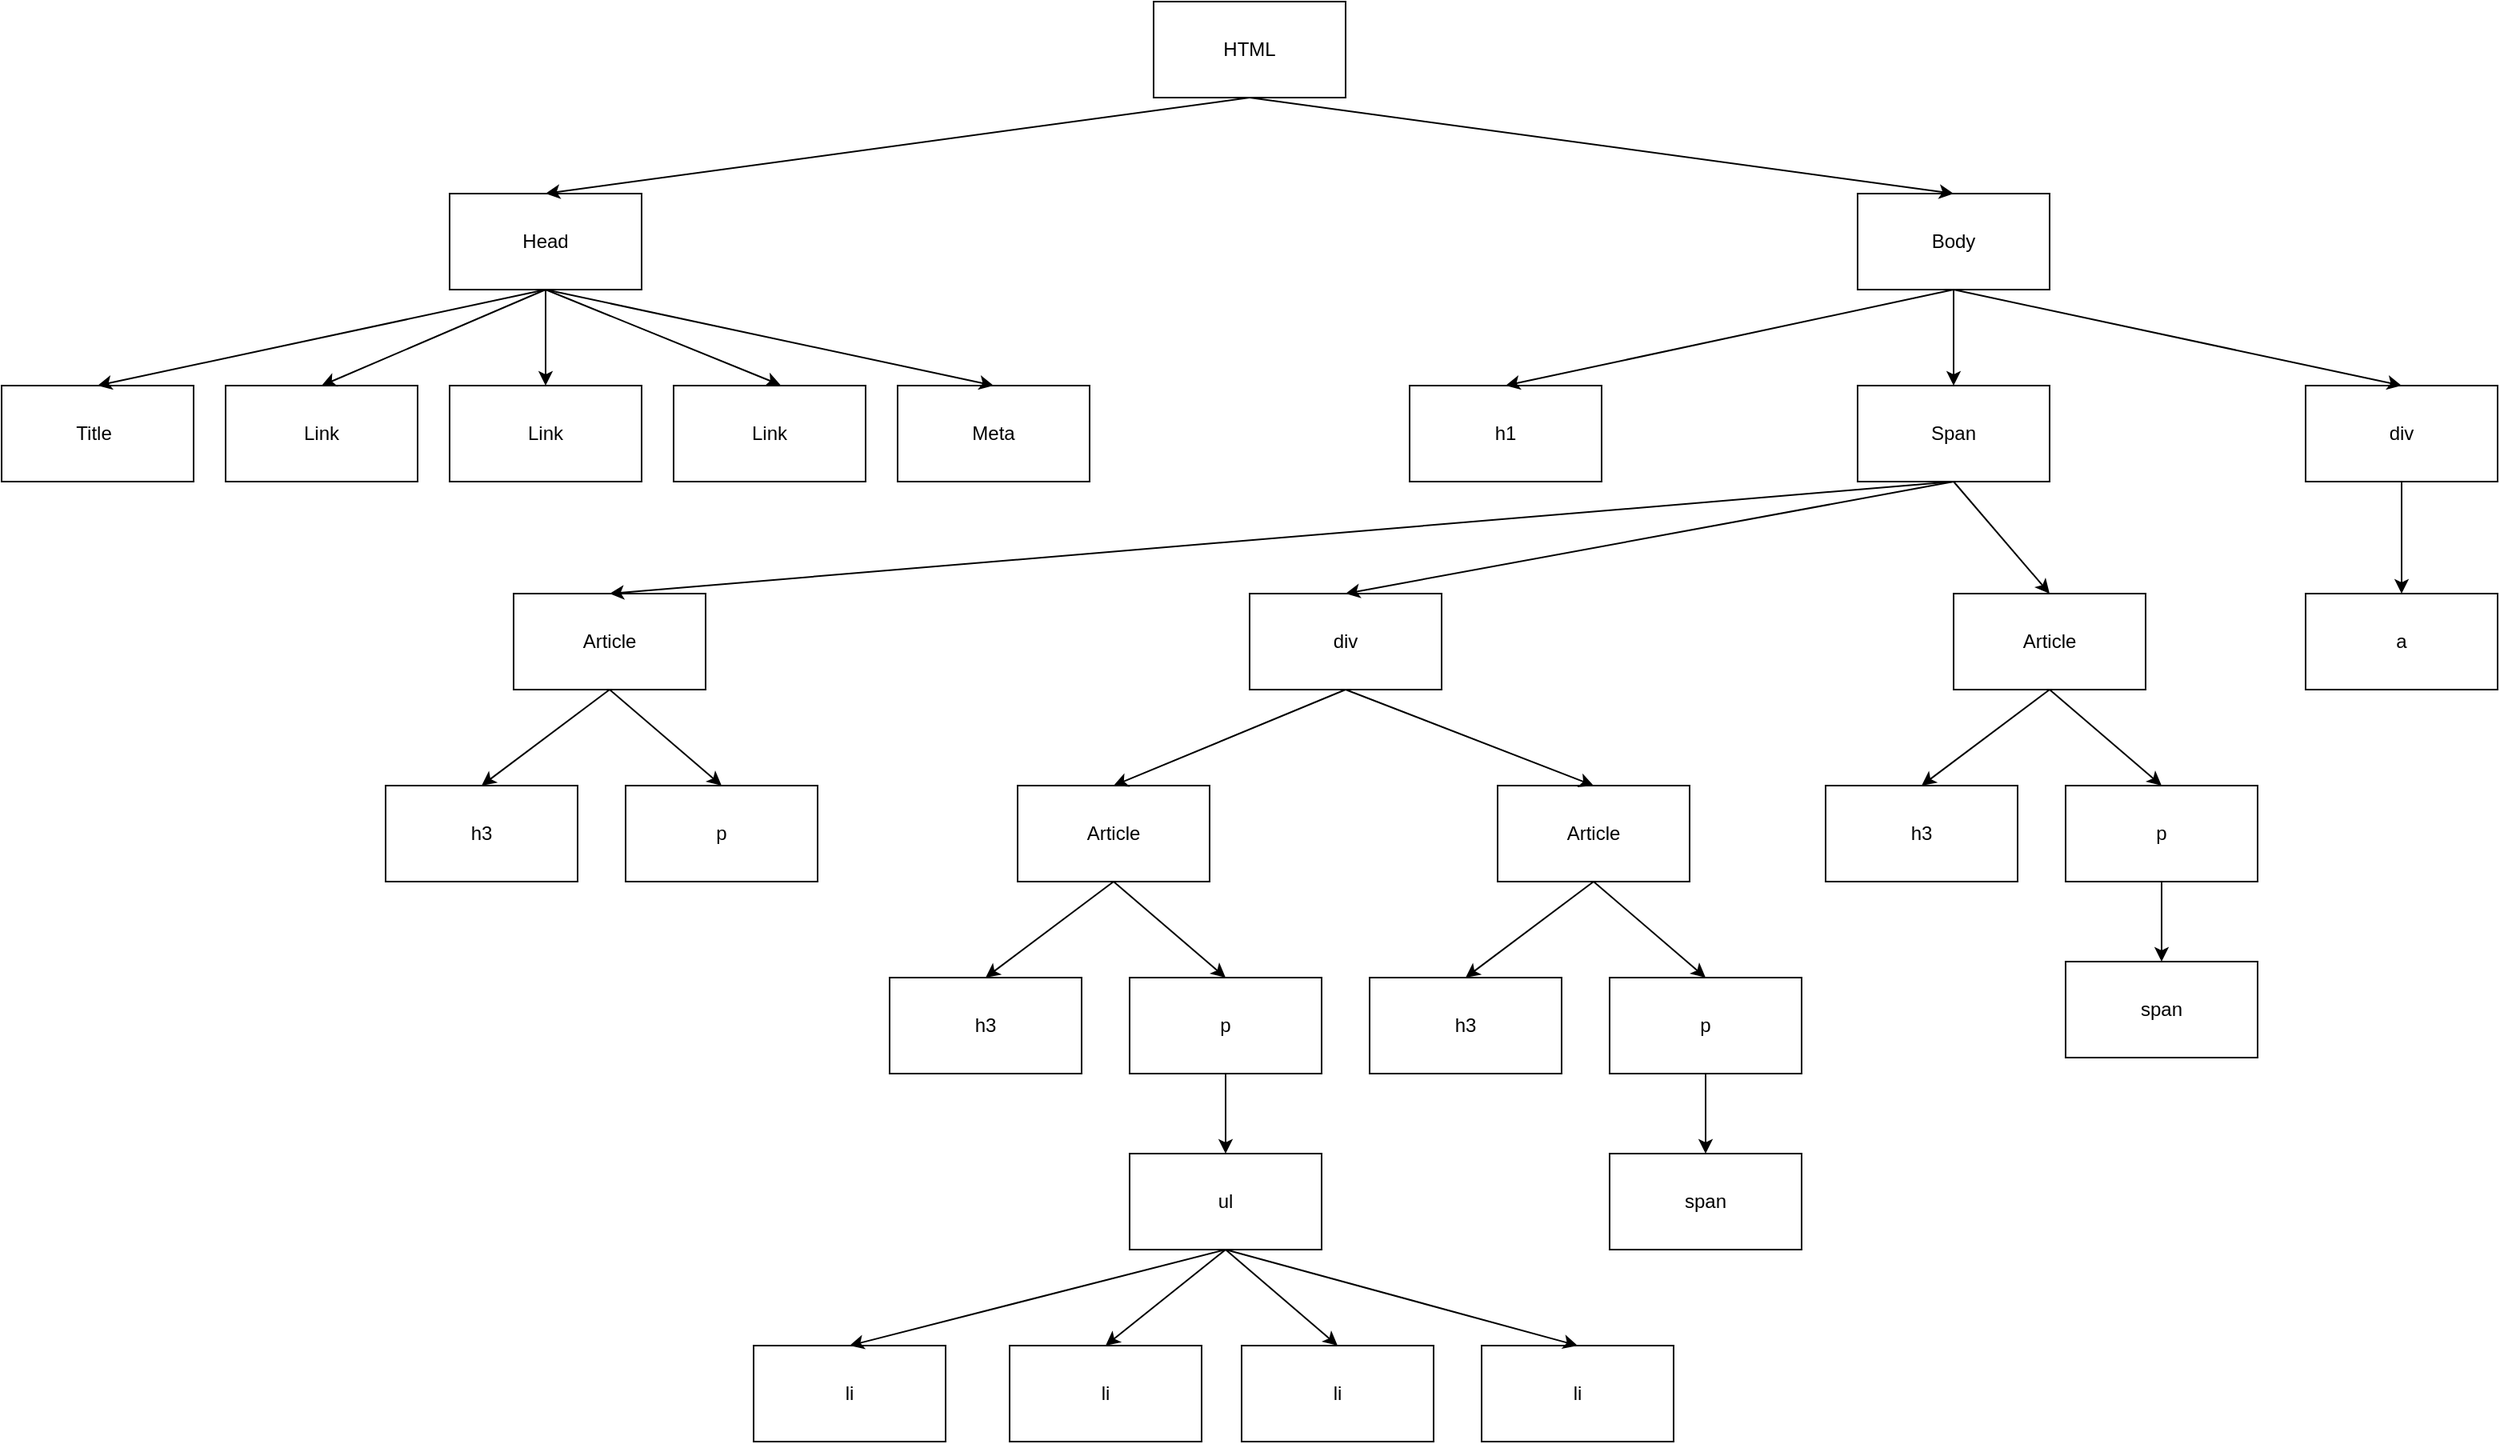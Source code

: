 <mxfile version="23.1.2" type="device">
  <diagram name="Page-1" id="UN0fE-0laq-I7eyZhQYe">
    <mxGraphModel dx="2261" dy="774" grid="1" gridSize="10" guides="1" tooltips="1" connect="1" arrows="1" fold="1" page="1" pageScale="1" pageWidth="827" pageHeight="1169" math="0" shadow="0">
      <root>
        <mxCell id="0" />
        <mxCell id="1" parent="0" />
        <mxCell id="15mg6OBG5XCF4PMPHNtp-2" value="HTML" style="rounded=0;whiteSpace=wrap;html=1;" parent="1" vertex="1">
          <mxGeometry x="360" width="120" height="60" as="geometry" />
        </mxCell>
        <mxCell id="15mg6OBG5XCF4PMPHNtp-3" value="Head" style="rounded=0;whiteSpace=wrap;html=1;" parent="1" vertex="1">
          <mxGeometry x="-80" y="120" width="120" height="60" as="geometry" />
        </mxCell>
        <mxCell id="15mg6OBG5XCF4PMPHNtp-5" value="Body" style="rounded=0;whiteSpace=wrap;html=1;" parent="1" vertex="1">
          <mxGeometry x="800" y="120" width="120" height="60" as="geometry" />
        </mxCell>
        <mxCell id="15mg6OBG5XCF4PMPHNtp-6" value="Link" style="rounded=0;whiteSpace=wrap;html=1;" parent="1" vertex="1">
          <mxGeometry x="-80" y="240" width="120" height="60" as="geometry" />
        </mxCell>
        <mxCell id="15mg6OBG5XCF4PMPHNtp-7" value="Link" style="rounded=0;whiteSpace=wrap;html=1;" parent="1" vertex="1">
          <mxGeometry x="60" y="240" width="120" height="60" as="geometry" />
        </mxCell>
        <mxCell id="15mg6OBG5XCF4PMPHNtp-8" value="Meta" style="rounded=0;whiteSpace=wrap;html=1;" parent="1" vertex="1">
          <mxGeometry x="200" y="240" width="120" height="60" as="geometry" />
        </mxCell>
        <mxCell id="15mg6OBG5XCF4PMPHNtp-9" value="Link" style="rounded=0;whiteSpace=wrap;html=1;" parent="1" vertex="1">
          <mxGeometry x="-220" y="240" width="120" height="60" as="geometry" />
        </mxCell>
        <mxCell id="15mg6OBG5XCF4PMPHNtp-10" value="Title&lt;span style=&quot;white-space: pre;&quot;&gt;&#x9;&lt;/span&gt;" style="rounded=0;whiteSpace=wrap;html=1;" parent="1" vertex="1">
          <mxGeometry x="-360" y="240" width="120" height="60" as="geometry" />
        </mxCell>
        <mxCell id="15mg6OBG5XCF4PMPHNtp-11" value="" style="endArrow=classic;html=1;rounded=0;exitX=0.5;exitY=1;exitDx=0;exitDy=0;entryX=0.5;entryY=0;entryDx=0;entryDy=0;" parent="1" source="15mg6OBG5XCF4PMPHNtp-3" target="15mg6OBG5XCF4PMPHNtp-6" edge="1">
          <mxGeometry width="50" height="50" relative="1" as="geometry">
            <mxPoint x="-130" y="290" as="sourcePoint" />
            <mxPoint x="-80" y="240" as="targetPoint" />
          </mxGeometry>
        </mxCell>
        <mxCell id="15mg6OBG5XCF4PMPHNtp-12" value="" style="endArrow=classic;html=1;rounded=0;exitX=0.5;exitY=1;exitDx=0;exitDy=0;entryX=0.557;entryY=-0.006;entryDx=0;entryDy=0;entryPerimeter=0;" parent="1" source="15mg6OBG5XCF4PMPHNtp-3" target="15mg6OBG5XCF4PMPHNtp-7" edge="1">
          <mxGeometry width="50" height="50" relative="1" as="geometry">
            <mxPoint x="-10" y="190" as="sourcePoint" />
            <mxPoint x="-10" y="250" as="targetPoint" />
          </mxGeometry>
        </mxCell>
        <mxCell id="15mg6OBG5XCF4PMPHNtp-13" value="" style="endArrow=classic;html=1;rounded=0;entryX=0.5;entryY=0;entryDx=0;entryDy=0;" parent="1" target="15mg6OBG5XCF4PMPHNtp-8" edge="1">
          <mxGeometry width="50" height="50" relative="1" as="geometry">
            <mxPoint x="-20" y="180" as="sourcePoint" />
            <mxPoint x="137" y="250" as="targetPoint" />
          </mxGeometry>
        </mxCell>
        <mxCell id="15mg6OBG5XCF4PMPHNtp-14" value="" style="endArrow=classic;html=1;rounded=0;entryX=0.5;entryY=0;entryDx=0;entryDy=0;" parent="1" target="15mg6OBG5XCF4PMPHNtp-10" edge="1">
          <mxGeometry width="50" height="50" relative="1" as="geometry">
            <mxPoint x="-20" y="180" as="sourcePoint" />
            <mxPoint x="270" y="250" as="targetPoint" />
          </mxGeometry>
        </mxCell>
        <mxCell id="15mg6OBG5XCF4PMPHNtp-15" value="" style="endArrow=classic;html=1;rounded=0;entryX=0.5;entryY=0;entryDx=0;entryDy=0;" parent="1" target="15mg6OBG5XCF4PMPHNtp-9" edge="1">
          <mxGeometry width="50" height="50" relative="1" as="geometry">
            <mxPoint x="-20" y="180" as="sourcePoint" />
            <mxPoint x="280" y="260" as="targetPoint" />
          </mxGeometry>
        </mxCell>
        <mxCell id="15mg6OBG5XCF4PMPHNtp-17" value="" style="endArrow=classic;html=1;rounded=0;entryX=0.5;entryY=0;entryDx=0;entryDy=0;exitX=0.5;exitY=1;exitDx=0;exitDy=0;" parent="1" source="15mg6OBG5XCF4PMPHNtp-2" target="15mg6OBG5XCF4PMPHNtp-3" edge="1">
          <mxGeometry width="50" height="50" relative="1" as="geometry">
            <mxPoint x="310" y="140" as="sourcePoint" />
            <mxPoint x="360" y="90" as="targetPoint" />
          </mxGeometry>
        </mxCell>
        <mxCell id="15mg6OBG5XCF4PMPHNtp-19" value="" style="endArrow=classic;html=1;rounded=0;exitX=0.5;exitY=1;exitDx=0;exitDy=0;entryX=0.5;entryY=0;entryDx=0;entryDy=0;" parent="1" source="15mg6OBG5XCF4PMPHNtp-2" target="15mg6OBG5XCF4PMPHNtp-5" edge="1">
          <mxGeometry width="50" height="50" relative="1" as="geometry">
            <mxPoint x="570" y="330" as="sourcePoint" />
            <mxPoint x="620" y="280" as="targetPoint" />
          </mxGeometry>
        </mxCell>
        <mxCell id="15mg6OBG5XCF4PMPHNtp-20" value="h1" style="rounded=0;whiteSpace=wrap;html=1;" parent="1" vertex="1">
          <mxGeometry x="520" y="240" width="120" height="60" as="geometry" />
        </mxCell>
        <mxCell id="15mg6OBG5XCF4PMPHNtp-21" value="Span" style="rounded=0;whiteSpace=wrap;html=1;" parent="1" vertex="1">
          <mxGeometry x="800" y="240" width="120" height="60" as="geometry" />
        </mxCell>
        <mxCell id="XQ5-1rQHwUtrlXhFMyS7-2" style="edgeStyle=orthogonalEdgeStyle;rounded=0;orthogonalLoop=1;jettySize=auto;html=1;" edge="1" parent="1" source="15mg6OBG5XCF4PMPHNtp-22" target="XQ5-1rQHwUtrlXhFMyS7-1">
          <mxGeometry relative="1" as="geometry" />
        </mxCell>
        <mxCell id="15mg6OBG5XCF4PMPHNtp-22" value="div" style="rounded=0;whiteSpace=wrap;html=1;" parent="1" vertex="1">
          <mxGeometry x="1080" y="240" width="120" height="60" as="geometry" />
        </mxCell>
        <mxCell id="15mg6OBG5XCF4PMPHNtp-23" value="Article" style="rounded=0;whiteSpace=wrap;html=1;" parent="1" vertex="1">
          <mxGeometry x="-40" y="370" width="120" height="60" as="geometry" />
        </mxCell>
        <mxCell id="15mg6OBG5XCF4PMPHNtp-24" value="h3" style="rounded=0;whiteSpace=wrap;html=1;" parent="1" vertex="1">
          <mxGeometry x="-120" y="490" width="120" height="60" as="geometry" />
        </mxCell>
        <mxCell id="15mg6OBG5XCF4PMPHNtp-25" value="p" style="rounded=0;whiteSpace=wrap;html=1;" parent="1" vertex="1">
          <mxGeometry x="30" y="490" width="120" height="60" as="geometry" />
        </mxCell>
        <mxCell id="15mg6OBG5XCF4PMPHNtp-26" value="" style="endArrow=classic;html=1;rounded=0;exitX=0.5;exitY=1;exitDx=0;exitDy=0;entryX=0.5;entryY=0;entryDx=0;entryDy=0;" parent="1" source="15mg6OBG5XCF4PMPHNtp-23" target="15mg6OBG5XCF4PMPHNtp-24" edge="1">
          <mxGeometry width="50" height="50" relative="1" as="geometry">
            <mxPoint x="-70" y="460" as="sourcePoint" />
            <mxPoint x="-20" y="410" as="targetPoint" />
          </mxGeometry>
        </mxCell>
        <mxCell id="15mg6OBG5XCF4PMPHNtp-27" value="" style="endArrow=classic;html=1;rounded=0;entryX=0.5;entryY=0;entryDx=0;entryDy=0;" parent="1" target="15mg6OBG5XCF4PMPHNtp-25" edge="1">
          <mxGeometry width="50" height="50" relative="1" as="geometry">
            <mxPoint x="20" y="430" as="sourcePoint" />
            <mxPoint x="-70" y="500" as="targetPoint" />
          </mxGeometry>
        </mxCell>
        <mxCell id="15mg6OBG5XCF4PMPHNtp-28" value="" style="endArrow=classic;html=1;rounded=0;exitX=0.5;exitY=1;exitDx=0;exitDy=0;entryX=0.5;entryY=0;entryDx=0;entryDy=0;" parent="1" source="15mg6OBG5XCF4PMPHNtp-21" target="15mg6OBG5XCF4PMPHNtp-23" edge="1">
          <mxGeometry width="50" height="50" relative="1" as="geometry">
            <mxPoint x="630" y="450" as="sourcePoint" />
            <mxPoint x="680" y="400" as="targetPoint" />
          </mxGeometry>
        </mxCell>
        <mxCell id="15mg6OBG5XCF4PMPHNtp-41" value="Article" style="rounded=0;whiteSpace=wrap;html=1;" parent="1" vertex="1">
          <mxGeometry x="275" y="490" width="120" height="60" as="geometry" />
        </mxCell>
        <mxCell id="15mg6OBG5XCF4PMPHNtp-42" value="h3" style="rounded=0;whiteSpace=wrap;html=1;" parent="1" vertex="1">
          <mxGeometry x="195" y="610" width="120" height="60" as="geometry" />
        </mxCell>
        <mxCell id="15mg6OBG5XCF4PMPHNtp-43" value="p" style="rounded=0;whiteSpace=wrap;html=1;" parent="1" vertex="1">
          <mxGeometry x="345" y="610" width="120" height="60" as="geometry" />
        </mxCell>
        <mxCell id="15mg6OBG5XCF4PMPHNtp-44" value="" style="endArrow=classic;html=1;rounded=0;exitX=0.5;exitY=1;exitDx=0;exitDy=0;entryX=0.5;entryY=0;entryDx=0;entryDy=0;" parent="1" source="15mg6OBG5XCF4PMPHNtp-41" target="15mg6OBG5XCF4PMPHNtp-42" edge="1">
          <mxGeometry width="50" height="50" relative="1" as="geometry">
            <mxPoint x="245" y="580" as="sourcePoint" />
            <mxPoint x="295" y="530" as="targetPoint" />
          </mxGeometry>
        </mxCell>
        <mxCell id="15mg6OBG5XCF4PMPHNtp-45" value="" style="endArrow=classic;html=1;rounded=0;entryX=0.5;entryY=0;entryDx=0;entryDy=0;" parent="1" target="15mg6OBG5XCF4PMPHNtp-43" edge="1">
          <mxGeometry width="50" height="50" relative="1" as="geometry">
            <mxPoint x="335" y="550" as="sourcePoint" />
            <mxPoint x="245" y="620" as="targetPoint" />
          </mxGeometry>
        </mxCell>
        <mxCell id="15mg6OBG5XCF4PMPHNtp-46" value="Article" style="rounded=0;whiteSpace=wrap;html=1;" parent="1" vertex="1">
          <mxGeometry x="575" y="490" width="120" height="60" as="geometry" />
        </mxCell>
        <mxCell id="15mg6OBG5XCF4PMPHNtp-47" value="h3" style="rounded=0;whiteSpace=wrap;html=1;" parent="1" vertex="1">
          <mxGeometry x="495" y="610" width="120" height="60" as="geometry" />
        </mxCell>
        <mxCell id="15mg6OBG5XCF4PMPHNtp-48" value="p" style="rounded=0;whiteSpace=wrap;html=1;" parent="1" vertex="1">
          <mxGeometry x="645" y="610" width="120" height="60" as="geometry" />
        </mxCell>
        <mxCell id="15mg6OBG5XCF4PMPHNtp-49" value="" style="endArrow=classic;html=1;rounded=0;exitX=0.5;exitY=1;exitDx=0;exitDy=0;entryX=0.5;entryY=0;entryDx=0;entryDy=0;" parent="1" source="15mg6OBG5XCF4PMPHNtp-46" target="15mg6OBG5XCF4PMPHNtp-47" edge="1">
          <mxGeometry width="50" height="50" relative="1" as="geometry">
            <mxPoint x="545" y="580" as="sourcePoint" />
            <mxPoint x="595" y="530" as="targetPoint" />
          </mxGeometry>
        </mxCell>
        <mxCell id="15mg6OBG5XCF4PMPHNtp-50" value="" style="endArrow=classic;html=1;rounded=0;entryX=0.5;entryY=0;entryDx=0;entryDy=0;" parent="1" target="15mg6OBG5XCF4PMPHNtp-48" edge="1">
          <mxGeometry width="50" height="50" relative="1" as="geometry">
            <mxPoint x="635" y="550" as="sourcePoint" />
            <mxPoint x="545" y="620" as="targetPoint" />
          </mxGeometry>
        </mxCell>
        <mxCell id="15mg6OBG5XCF4PMPHNtp-53" value="" style="endArrow=classic;html=1;rounded=0;exitX=0.5;exitY=1;exitDx=0;exitDy=0;entryX=0.5;entryY=0;entryDx=0;entryDy=0;" parent="1" source="15mg6OBG5XCF4PMPHNtp-5" target="15mg6OBG5XCF4PMPHNtp-22" edge="1">
          <mxGeometry width="50" height="50" relative="1" as="geometry">
            <mxPoint x="990" y="460" as="sourcePoint" />
            <mxPoint x="1040" y="410" as="targetPoint" />
          </mxGeometry>
        </mxCell>
        <mxCell id="15mg6OBG5XCF4PMPHNtp-54" value="" style="endArrow=classic;html=1;rounded=0;exitX=0.5;exitY=1;exitDx=0;exitDy=0;entryX=0.5;entryY=0;entryDx=0;entryDy=0;" parent="1" source="15mg6OBG5XCF4PMPHNtp-5" target="15mg6OBG5XCF4PMPHNtp-20" edge="1">
          <mxGeometry width="50" height="50" relative="1" as="geometry">
            <mxPoint x="870" y="190" as="sourcePoint" />
            <mxPoint x="1150" y="250" as="targetPoint" />
          </mxGeometry>
        </mxCell>
        <mxCell id="15mg6OBG5XCF4PMPHNtp-55" value="" style="endArrow=classic;html=1;rounded=0;exitX=0.5;exitY=1;exitDx=0;exitDy=0;entryX=0.5;entryY=0;entryDx=0;entryDy=0;" parent="1" source="15mg6OBG5XCF4PMPHNtp-5" target="15mg6OBG5XCF4PMPHNtp-21" edge="1">
          <mxGeometry width="50" height="50" relative="1" as="geometry">
            <mxPoint x="860" y="280" as="sourcePoint" />
            <mxPoint x="910" y="230" as="targetPoint" />
          </mxGeometry>
        </mxCell>
        <mxCell id="15mg6OBG5XCF4PMPHNtp-56" value="Article" style="rounded=0;whiteSpace=wrap;html=1;" parent="1" vertex="1">
          <mxGeometry x="860" y="370" width="120" height="60" as="geometry" />
        </mxCell>
        <mxCell id="15mg6OBG5XCF4PMPHNtp-57" value="h3" style="rounded=0;whiteSpace=wrap;html=1;" parent="1" vertex="1">
          <mxGeometry x="780" y="490" width="120" height="60" as="geometry" />
        </mxCell>
        <mxCell id="15mg6OBG5XCF4PMPHNtp-58" value="p" style="rounded=0;whiteSpace=wrap;html=1;" parent="1" vertex="1">
          <mxGeometry x="930" y="490" width="120" height="60" as="geometry" />
        </mxCell>
        <mxCell id="15mg6OBG5XCF4PMPHNtp-59" value="" style="endArrow=classic;html=1;rounded=0;exitX=0.5;exitY=1;exitDx=0;exitDy=0;entryX=0.5;entryY=0;entryDx=0;entryDy=0;" parent="1" source="15mg6OBG5XCF4PMPHNtp-56" target="15mg6OBG5XCF4PMPHNtp-57" edge="1">
          <mxGeometry width="50" height="50" relative="1" as="geometry">
            <mxPoint x="830" y="460" as="sourcePoint" />
            <mxPoint x="880" y="410" as="targetPoint" />
          </mxGeometry>
        </mxCell>
        <mxCell id="15mg6OBG5XCF4PMPHNtp-60" value="" style="endArrow=classic;html=1;rounded=0;entryX=0.5;entryY=0;entryDx=0;entryDy=0;" parent="1" target="15mg6OBG5XCF4PMPHNtp-58" edge="1">
          <mxGeometry width="50" height="50" relative="1" as="geometry">
            <mxPoint x="920" y="430" as="sourcePoint" />
            <mxPoint x="830" y="500" as="targetPoint" />
          </mxGeometry>
        </mxCell>
        <mxCell id="15mg6OBG5XCF4PMPHNtp-61" value="" style="endArrow=classic;html=1;rounded=0;entryX=0.5;entryY=0;entryDx=0;entryDy=0;" parent="1" target="15mg6OBG5XCF4PMPHNtp-56" edge="1">
          <mxGeometry width="50" height="50" relative="1" as="geometry">
            <mxPoint x="860" y="300" as="sourcePoint" />
            <mxPoint x="1000" y="380" as="targetPoint" />
          </mxGeometry>
        </mxCell>
        <mxCell id="15mg6OBG5XCF4PMPHNtp-62" value="ul" style="rounded=0;whiteSpace=wrap;html=1;" parent="1" vertex="1">
          <mxGeometry x="345" y="720" width="120" height="60" as="geometry" />
        </mxCell>
        <mxCell id="15mg6OBG5XCF4PMPHNtp-63" value="&lt;div&gt;li&lt;/div&gt;" style="rounded=0;whiteSpace=wrap;html=1;" parent="1" vertex="1">
          <mxGeometry x="110" y="840" width="120" height="60" as="geometry" />
        </mxCell>
        <mxCell id="15mg6OBG5XCF4PMPHNtp-64" value="&lt;div&gt;li&lt;/div&gt;" style="rounded=0;whiteSpace=wrap;html=1;" parent="1" vertex="1">
          <mxGeometry x="270" y="840" width="120" height="60" as="geometry" />
        </mxCell>
        <mxCell id="15mg6OBG5XCF4PMPHNtp-65" value="&lt;div&gt;li&lt;/div&gt;" style="rounded=0;whiteSpace=wrap;html=1;" parent="1" vertex="1">
          <mxGeometry x="565" y="840" width="120" height="60" as="geometry" />
        </mxCell>
        <mxCell id="15mg6OBG5XCF4PMPHNtp-66" value="&lt;div&gt;li&lt;/div&gt;" style="rounded=0;whiteSpace=wrap;html=1;" parent="1" vertex="1">
          <mxGeometry x="415" y="840" width="120" height="60" as="geometry" />
        </mxCell>
        <mxCell id="15mg6OBG5XCF4PMPHNtp-67" value="" style="endArrow=classic;html=1;rounded=0;exitX=0.5;exitY=1;exitDx=0;exitDy=0;entryX=0.5;entryY=0;entryDx=0;entryDy=0;" parent="1" source="15mg6OBG5XCF4PMPHNtp-62" target="15mg6OBG5XCF4PMPHNtp-65" edge="1">
          <mxGeometry width="50" height="50" relative="1" as="geometry">
            <mxPoint x="425" y="820" as="sourcePoint" />
            <mxPoint x="475" y="770" as="targetPoint" />
          </mxGeometry>
        </mxCell>
        <mxCell id="15mg6OBG5XCF4PMPHNtp-68" value="" style="endArrow=classic;html=1;rounded=0;exitX=0.5;exitY=1;exitDx=0;exitDy=0;entryX=0.5;entryY=0;entryDx=0;entryDy=0;" parent="1" source="15mg6OBG5XCF4PMPHNtp-62" target="15mg6OBG5XCF4PMPHNtp-66" edge="1">
          <mxGeometry width="50" height="50" relative="1" as="geometry">
            <mxPoint x="335" y="790" as="sourcePoint" />
            <mxPoint x="560" y="850" as="targetPoint" />
          </mxGeometry>
        </mxCell>
        <mxCell id="15mg6OBG5XCF4PMPHNtp-70" value="" style="endArrow=classic;html=1;rounded=0;exitX=0.5;exitY=1;exitDx=0;exitDy=0;entryX=0.5;entryY=0;entryDx=0;entryDy=0;" parent="1" source="15mg6OBG5XCF4PMPHNtp-62" target="15mg6OBG5XCF4PMPHNtp-64" edge="1">
          <mxGeometry width="50" height="50" relative="1" as="geometry">
            <mxPoint x="335" y="790" as="sourcePoint" />
            <mxPoint x="410" y="850" as="targetPoint" />
          </mxGeometry>
        </mxCell>
        <mxCell id="15mg6OBG5XCF4PMPHNtp-71" value="" style="endArrow=classic;html=1;rounded=0;entryX=0.5;entryY=0;entryDx=0;entryDy=0;exitX=0.5;exitY=1;exitDx=0;exitDy=0;" parent="1" target="15mg6OBG5XCF4PMPHNtp-63" edge="1" source="15mg6OBG5XCF4PMPHNtp-62">
          <mxGeometry width="50" height="50" relative="1" as="geometry">
            <mxPoint x="310" y="660" as="sourcePoint" />
            <mxPoint x="245" y="730" as="targetPoint" />
          </mxGeometry>
        </mxCell>
        <mxCell id="15mg6OBG5XCF4PMPHNtp-72" value="" style="endArrow=classic;html=1;rounded=0;exitX=0.5;exitY=1;exitDx=0;exitDy=0;entryX=0.5;entryY=0;entryDx=0;entryDy=0;" parent="1" source="15mg6OBG5XCF4PMPHNtp-43" target="15mg6OBG5XCF4PMPHNtp-62" edge="1">
          <mxGeometry width="50" height="50" relative="1" as="geometry">
            <mxPoint x="425" y="820" as="sourcePoint" />
            <mxPoint x="475" y="770" as="targetPoint" />
          </mxGeometry>
        </mxCell>
        <mxCell id="15mg6OBG5XCF4PMPHNtp-73" value="span" style="rounded=0;whiteSpace=wrap;html=1;" parent="1" vertex="1">
          <mxGeometry x="645" y="720" width="120" height="60" as="geometry" />
        </mxCell>
        <mxCell id="15mg6OBG5XCF4PMPHNtp-74" value="" style="endArrow=classic;html=1;rounded=0;exitX=0.5;exitY=1;exitDx=0;exitDy=0;entryX=0.5;entryY=0;entryDx=0;entryDy=0;" parent="1" source="15mg6OBG5XCF4PMPHNtp-48" target="15mg6OBG5XCF4PMPHNtp-73" edge="1">
          <mxGeometry width="50" height="50" relative="1" as="geometry">
            <mxPoint x="685" y="850" as="sourcePoint" />
            <mxPoint x="735" y="800" as="targetPoint" />
          </mxGeometry>
        </mxCell>
        <mxCell id="15mg6OBG5XCF4PMPHNtp-75" value="span" style="rounded=0;whiteSpace=wrap;html=1;" parent="1" vertex="1">
          <mxGeometry x="930" y="600" width="120" height="60" as="geometry" />
        </mxCell>
        <mxCell id="15mg6OBG5XCF4PMPHNtp-76" value="" style="endArrow=classic;html=1;rounded=0;entryX=0.5;entryY=0;entryDx=0;entryDy=0;exitX=0.5;exitY=1;exitDx=0;exitDy=0;" parent="1" source="15mg6OBG5XCF4PMPHNtp-58" target="15mg6OBG5XCF4PMPHNtp-75" edge="1">
          <mxGeometry width="50" height="50" relative="1" as="geometry">
            <mxPoint x="720" y="730" as="sourcePoint" />
            <mxPoint x="770" y="680" as="targetPoint" />
          </mxGeometry>
        </mxCell>
        <mxCell id="XQ5-1rQHwUtrlXhFMyS7-1" value="a" style="rounded=0;whiteSpace=wrap;html=1;" vertex="1" parent="1">
          <mxGeometry x="1080" y="370" width="120" height="60" as="geometry" />
        </mxCell>
        <mxCell id="XQ5-1rQHwUtrlXhFMyS7-3" value="div" style="rounded=0;whiteSpace=wrap;html=1;" vertex="1" parent="1">
          <mxGeometry x="420" y="370" width="120" height="60" as="geometry" />
        </mxCell>
        <mxCell id="XQ5-1rQHwUtrlXhFMyS7-4" value="" style="endArrow=classic;html=1;rounded=0;exitX=0.5;exitY=1;exitDx=0;exitDy=0;entryX=0.5;entryY=0;entryDx=0;entryDy=0;" edge="1" parent="1" source="15mg6OBG5XCF4PMPHNtp-21" target="XQ5-1rQHwUtrlXhFMyS7-3">
          <mxGeometry width="50" height="50" relative="1" as="geometry">
            <mxPoint x="500" y="610" as="sourcePoint" />
            <mxPoint x="550" y="560" as="targetPoint" />
          </mxGeometry>
        </mxCell>
        <mxCell id="XQ5-1rQHwUtrlXhFMyS7-5" value="" style="endArrow=classic;html=1;rounded=0;exitX=0.5;exitY=1;exitDx=0;exitDy=0;entryX=0.5;entryY=0;entryDx=0;entryDy=0;" edge="1" parent="1" source="XQ5-1rQHwUtrlXhFMyS7-3" target="15mg6OBG5XCF4PMPHNtp-46">
          <mxGeometry width="50" height="50" relative="1" as="geometry">
            <mxPoint x="500" y="610" as="sourcePoint" />
            <mxPoint x="550" y="560" as="targetPoint" />
          </mxGeometry>
        </mxCell>
        <mxCell id="XQ5-1rQHwUtrlXhFMyS7-6" value="" style="endArrow=classic;html=1;rounded=0;exitX=0.5;exitY=1;exitDx=0;exitDy=0;entryX=0.5;entryY=0;entryDx=0;entryDy=0;" edge="1" parent="1" source="XQ5-1rQHwUtrlXhFMyS7-3" target="15mg6OBG5XCF4PMPHNtp-41">
          <mxGeometry width="50" height="50" relative="1" as="geometry">
            <mxPoint x="490" y="440" as="sourcePoint" />
            <mxPoint x="645" y="500" as="targetPoint" />
          </mxGeometry>
        </mxCell>
      </root>
    </mxGraphModel>
  </diagram>
</mxfile>
